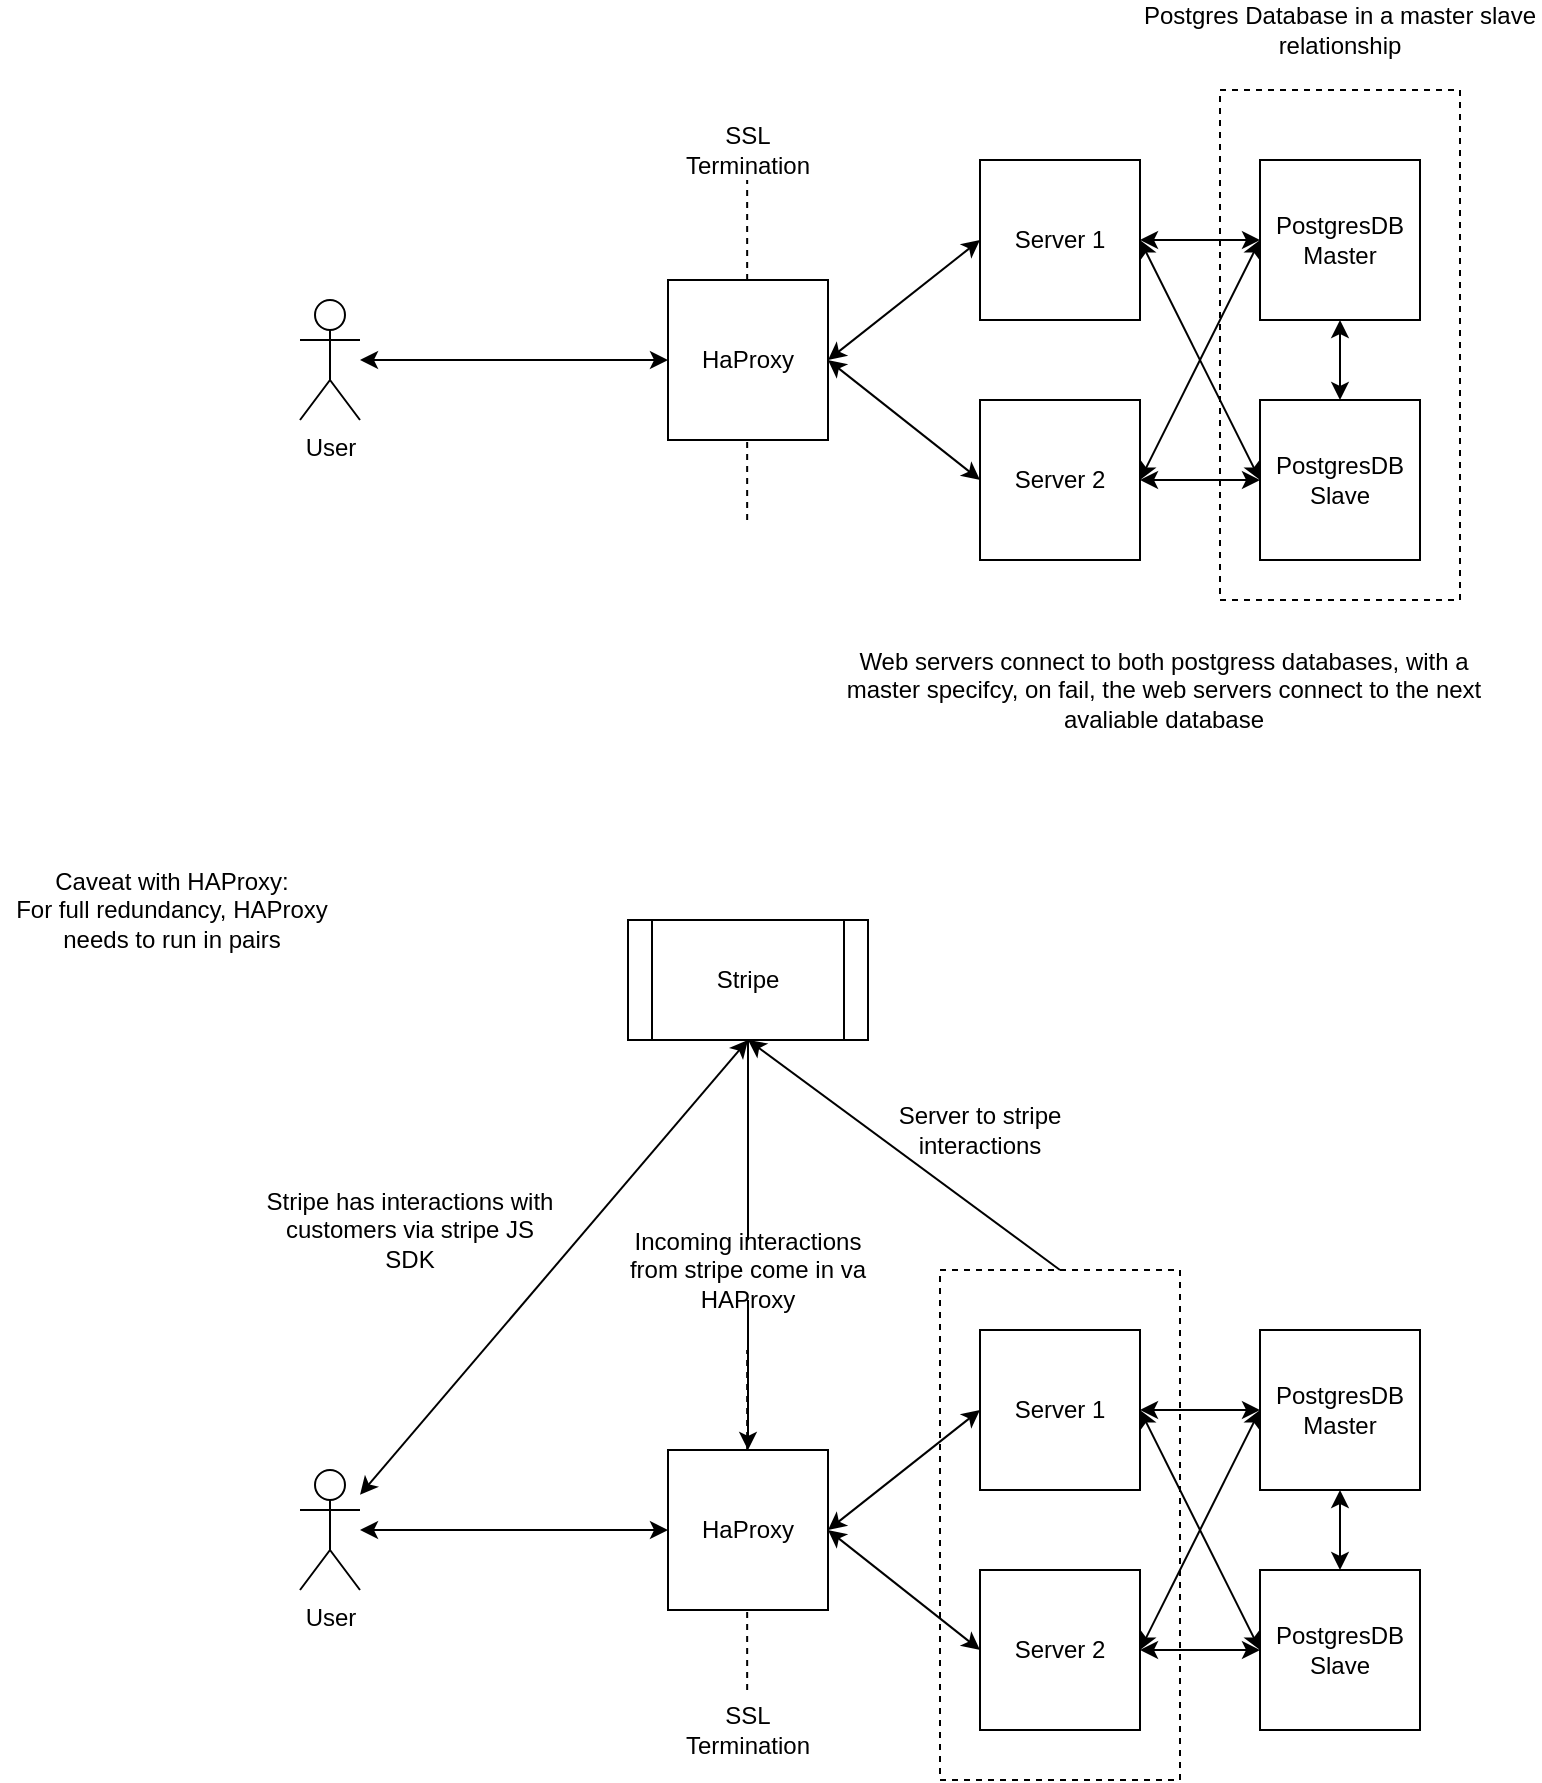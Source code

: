 <mxfile version="24.7.14">
  <diagram name="Page-1" id="KPk57_ptNWIrNSPmT6OU">
    <mxGraphModel dx="1195" dy="628" grid="1" gridSize="10" guides="1" tooltips="1" connect="1" arrows="1" fold="1" page="1" pageScale="1" pageWidth="827" pageHeight="1169" math="0" shadow="0">
      <root>
        <mxCell id="0" />
        <mxCell id="1" parent="0" />
        <mxCell id="LF-yFiG6YkYiWmJkr-Sb-19" value="" style="rounded=0;whiteSpace=wrap;html=1;fillColor=none;dashed=1;" vertex="1" parent="1">
          <mxGeometry x="610" y="65" width="120" height="255" as="geometry" />
        </mxCell>
        <mxCell id="LF-yFiG6YkYiWmJkr-Sb-18" value="" style="endArrow=none;dashed=1;html=1;rounded=0;" edge="1" parent="1">
          <mxGeometry width="50" height="50" relative="1" as="geometry">
            <mxPoint x="373.58" y="280" as="sourcePoint" />
            <mxPoint x="373.58" y="110" as="targetPoint" />
          </mxGeometry>
        </mxCell>
        <mxCell id="LF-yFiG6YkYiWmJkr-Sb-2" value="&lt;div&gt;HaProxy&lt;/div&gt;" style="whiteSpace=wrap;html=1;aspect=fixed;" vertex="1" parent="1">
          <mxGeometry x="334" y="160" width="80" height="80" as="geometry" />
        </mxCell>
        <mxCell id="LF-yFiG6YkYiWmJkr-Sb-3" value="Server 1" style="whiteSpace=wrap;html=1;aspect=fixed;" vertex="1" parent="1">
          <mxGeometry x="490" y="100" width="80" height="80" as="geometry" />
        </mxCell>
        <mxCell id="LF-yFiG6YkYiWmJkr-Sb-4" value="&lt;div&gt;Server 2&lt;/div&gt;" style="whiteSpace=wrap;html=1;aspect=fixed;" vertex="1" parent="1">
          <mxGeometry x="490" y="220" width="80" height="80" as="geometry" />
        </mxCell>
        <mxCell id="LF-yFiG6YkYiWmJkr-Sb-5" value="&lt;div&gt;PostgresDB&lt;/div&gt;&lt;div&gt;Master&lt;br&gt;&lt;/div&gt;" style="whiteSpace=wrap;html=1;aspect=fixed;" vertex="1" parent="1">
          <mxGeometry x="630" y="100" width="80" height="80" as="geometry" />
        </mxCell>
        <mxCell id="LF-yFiG6YkYiWmJkr-Sb-6" value="&lt;div&gt;PostgresDB&lt;/div&gt;&lt;div&gt;Slave&lt;br&gt;&lt;/div&gt;" style="whiteSpace=wrap;html=1;aspect=fixed;" vertex="1" parent="1">
          <mxGeometry x="630" y="220" width="80" height="80" as="geometry" />
        </mxCell>
        <mxCell id="LF-yFiG6YkYiWmJkr-Sb-8" value="" style="endArrow=classic;startArrow=classic;html=1;rounded=0;entryX=0;entryY=0.5;entryDx=0;entryDy=0;exitX=1;exitY=0.5;exitDx=0;exitDy=0;" edge="1" parent="1" source="LF-yFiG6YkYiWmJkr-Sb-2" target="LF-yFiG6YkYiWmJkr-Sb-3">
          <mxGeometry width="50" height="50" relative="1" as="geometry">
            <mxPoint x="510" y="300" as="sourcePoint" />
            <mxPoint x="560" y="250" as="targetPoint" />
          </mxGeometry>
        </mxCell>
        <mxCell id="LF-yFiG6YkYiWmJkr-Sb-10" value="" style="endArrow=classic;startArrow=classic;html=1;rounded=0;exitX=1;exitY=0.5;exitDx=0;exitDy=0;entryX=0;entryY=0.5;entryDx=0;entryDy=0;" edge="1" parent="1" source="LF-yFiG6YkYiWmJkr-Sb-2" target="LF-yFiG6YkYiWmJkr-Sb-4">
          <mxGeometry width="50" height="50" relative="1" as="geometry">
            <mxPoint x="510" y="300" as="sourcePoint" />
            <mxPoint x="560" y="250" as="targetPoint" />
          </mxGeometry>
        </mxCell>
        <mxCell id="LF-yFiG6YkYiWmJkr-Sb-11" value="" style="endArrow=classic;startArrow=classic;html=1;rounded=0;entryX=0;entryY=0.5;entryDx=0;entryDy=0;exitX=1;exitY=0.5;exitDx=0;exitDy=0;" edge="1" parent="1" source="LF-yFiG6YkYiWmJkr-Sb-3" target="LF-yFiG6YkYiWmJkr-Sb-5">
          <mxGeometry width="50" height="50" relative="1" as="geometry">
            <mxPoint x="710" y="280" as="sourcePoint" />
            <mxPoint x="760" y="230" as="targetPoint" />
          </mxGeometry>
        </mxCell>
        <mxCell id="LF-yFiG6YkYiWmJkr-Sb-12" value="" style="endArrow=classic;startArrow=classic;html=1;rounded=0;entryX=0;entryY=0.5;entryDx=0;entryDy=0;exitX=1;exitY=0.5;exitDx=0;exitDy=0;" edge="1" parent="1" source="LF-yFiG6YkYiWmJkr-Sb-4" target="LF-yFiG6YkYiWmJkr-Sb-5">
          <mxGeometry width="50" height="50" relative="1" as="geometry">
            <mxPoint x="630" y="290" as="sourcePoint" />
            <mxPoint x="680" y="240" as="targetPoint" />
          </mxGeometry>
        </mxCell>
        <mxCell id="LF-yFiG6YkYiWmJkr-Sb-13" value="" style="endArrow=classic;startArrow=classic;html=1;rounded=0;entryX=0.5;entryY=1;entryDx=0;entryDy=0;exitX=0.5;exitY=0;exitDx=0;exitDy=0;" edge="1" parent="1" source="LF-yFiG6YkYiWmJkr-Sb-6" target="LF-yFiG6YkYiWmJkr-Sb-5">
          <mxGeometry width="50" height="50" relative="1" as="geometry">
            <mxPoint x="630" y="290" as="sourcePoint" />
            <mxPoint x="680" y="240" as="targetPoint" />
          </mxGeometry>
        </mxCell>
        <mxCell id="LF-yFiG6YkYiWmJkr-Sb-14" value="User" style="shape=umlActor;verticalLabelPosition=bottom;verticalAlign=top;html=1;outlineConnect=0;" vertex="1" parent="1">
          <mxGeometry x="150" y="170" width="30" height="60" as="geometry" />
        </mxCell>
        <mxCell id="LF-yFiG6YkYiWmJkr-Sb-15" value="" style="endArrow=classic;startArrow=classic;html=1;rounded=0;entryX=0;entryY=0.5;entryDx=0;entryDy=0;" edge="1" parent="1" source="LF-yFiG6YkYiWmJkr-Sb-14" target="LF-yFiG6YkYiWmJkr-Sb-2">
          <mxGeometry width="50" height="50" relative="1" as="geometry">
            <mxPoint x="380" y="250" as="sourcePoint" />
            <mxPoint x="430" y="200" as="targetPoint" />
          </mxGeometry>
        </mxCell>
        <mxCell id="LF-yFiG6YkYiWmJkr-Sb-17" value="SSL Termination" style="text;html=1;align=center;verticalAlign=middle;whiteSpace=wrap;rounded=0;" vertex="1" parent="1">
          <mxGeometry x="344" y="80" width="60" height="30" as="geometry" />
        </mxCell>
        <mxCell id="LF-yFiG6YkYiWmJkr-Sb-20" value="Postgres Database in a master slave relationship" style="text;html=1;align=center;verticalAlign=middle;whiteSpace=wrap;rounded=0;" vertex="1" parent="1">
          <mxGeometry x="570" y="20" width="200" height="30" as="geometry" />
        </mxCell>
        <mxCell id="LF-yFiG6YkYiWmJkr-Sb-21" value="&lt;div&gt;Caveat with HAProxy: &lt;br&gt;&lt;/div&gt;&lt;div&gt;For full redundancy, HAProxy needs to run in pairs&lt;br&gt;&lt;/div&gt;" style="text;html=1;align=center;verticalAlign=middle;whiteSpace=wrap;rounded=0;" vertex="1" parent="1">
          <mxGeometry y="460" width="172" height="30" as="geometry" />
        </mxCell>
        <mxCell id="LF-yFiG6YkYiWmJkr-Sb-23" value="" style="endArrow=classic;startArrow=classic;html=1;rounded=0;entryX=1;entryY=0.5;entryDx=0;entryDy=0;exitX=0;exitY=0.5;exitDx=0;exitDy=0;" edge="1" parent="1" source="LF-yFiG6YkYiWmJkr-Sb-6" target="LF-yFiG6YkYiWmJkr-Sb-3">
          <mxGeometry width="50" height="50" relative="1" as="geometry">
            <mxPoint x="570" y="60" as="sourcePoint" />
            <mxPoint x="650" y="190" as="targetPoint" />
          </mxGeometry>
        </mxCell>
        <mxCell id="LF-yFiG6YkYiWmJkr-Sb-24" value="" style="endArrow=classic;startArrow=classic;html=1;rounded=0;exitX=1;exitY=0.5;exitDx=0;exitDy=0;entryX=0;entryY=0.5;entryDx=0;entryDy=0;" edge="1" parent="1" source="LF-yFiG6YkYiWmJkr-Sb-4" target="LF-yFiG6YkYiWmJkr-Sb-6">
          <mxGeometry width="50" height="50" relative="1" as="geometry">
            <mxPoint x="600" y="240" as="sourcePoint" />
            <mxPoint x="650" y="190" as="targetPoint" />
          </mxGeometry>
        </mxCell>
        <mxCell id="LF-yFiG6YkYiWmJkr-Sb-50" value="" style="rounded=0;whiteSpace=wrap;html=1;fillColor=none;dashed=1;" vertex="1" parent="1">
          <mxGeometry x="470" y="655" width="120" height="255" as="geometry" />
        </mxCell>
        <mxCell id="LF-yFiG6YkYiWmJkr-Sb-51" value="" style="endArrow=none;dashed=1;html=1;rounded=0;" edge="1" parent="1">
          <mxGeometry width="50" height="50" relative="1" as="geometry">
            <mxPoint x="373.58" y="865" as="sourcePoint" />
            <mxPoint x="373.58" y="695" as="targetPoint" />
          </mxGeometry>
        </mxCell>
        <mxCell id="LF-yFiG6YkYiWmJkr-Sb-52" value="&lt;div&gt;HaProxy&lt;/div&gt;" style="whiteSpace=wrap;html=1;aspect=fixed;" vertex="1" parent="1">
          <mxGeometry x="334" y="745" width="80" height="80" as="geometry" />
        </mxCell>
        <mxCell id="LF-yFiG6YkYiWmJkr-Sb-53" value="Server 1" style="whiteSpace=wrap;html=1;aspect=fixed;" vertex="1" parent="1">
          <mxGeometry x="490" y="685" width="80" height="80" as="geometry" />
        </mxCell>
        <mxCell id="LF-yFiG6YkYiWmJkr-Sb-54" value="&lt;div&gt;Server 2&lt;/div&gt;" style="whiteSpace=wrap;html=1;aspect=fixed;" vertex="1" parent="1">
          <mxGeometry x="490" y="805" width="80" height="80" as="geometry" />
        </mxCell>
        <mxCell id="LF-yFiG6YkYiWmJkr-Sb-55" value="&lt;div&gt;PostgresDB&lt;/div&gt;&lt;div&gt;Master&lt;br&gt;&lt;/div&gt;" style="whiteSpace=wrap;html=1;aspect=fixed;" vertex="1" parent="1">
          <mxGeometry x="630" y="685" width="80" height="80" as="geometry" />
        </mxCell>
        <mxCell id="LF-yFiG6YkYiWmJkr-Sb-56" value="&lt;div&gt;PostgresDB&lt;/div&gt;&lt;div&gt;Slave&lt;br&gt;&lt;/div&gt;" style="whiteSpace=wrap;html=1;aspect=fixed;" vertex="1" parent="1">
          <mxGeometry x="630" y="805" width="80" height="80" as="geometry" />
        </mxCell>
        <mxCell id="LF-yFiG6YkYiWmJkr-Sb-57" value="" style="endArrow=classic;startArrow=classic;html=1;rounded=0;entryX=0;entryY=0.5;entryDx=0;entryDy=0;exitX=1;exitY=0.5;exitDx=0;exitDy=0;" edge="1" parent="1" source="LF-yFiG6YkYiWmJkr-Sb-52" target="LF-yFiG6YkYiWmJkr-Sb-53">
          <mxGeometry width="50" height="50" relative="1" as="geometry">
            <mxPoint x="510" y="885" as="sourcePoint" />
            <mxPoint x="560" y="835" as="targetPoint" />
          </mxGeometry>
        </mxCell>
        <mxCell id="LF-yFiG6YkYiWmJkr-Sb-58" value="" style="endArrow=classic;startArrow=classic;html=1;rounded=0;exitX=1;exitY=0.5;exitDx=0;exitDy=0;entryX=0;entryY=0.5;entryDx=0;entryDy=0;" edge="1" parent="1" source="LF-yFiG6YkYiWmJkr-Sb-52" target="LF-yFiG6YkYiWmJkr-Sb-54">
          <mxGeometry width="50" height="50" relative="1" as="geometry">
            <mxPoint x="510" y="885" as="sourcePoint" />
            <mxPoint x="560" y="835" as="targetPoint" />
          </mxGeometry>
        </mxCell>
        <mxCell id="LF-yFiG6YkYiWmJkr-Sb-59" value="" style="endArrow=classic;startArrow=classic;html=1;rounded=0;entryX=0;entryY=0.5;entryDx=0;entryDy=0;exitX=1;exitY=0.5;exitDx=0;exitDy=0;" edge="1" parent="1" source="LF-yFiG6YkYiWmJkr-Sb-53" target="LF-yFiG6YkYiWmJkr-Sb-55">
          <mxGeometry width="50" height="50" relative="1" as="geometry">
            <mxPoint x="710" y="865" as="sourcePoint" />
            <mxPoint x="760" y="815" as="targetPoint" />
          </mxGeometry>
        </mxCell>
        <mxCell id="LF-yFiG6YkYiWmJkr-Sb-60" value="" style="endArrow=classic;startArrow=classic;html=1;rounded=0;entryX=0;entryY=0.5;entryDx=0;entryDy=0;exitX=1;exitY=0.5;exitDx=0;exitDy=0;" edge="1" parent="1" source="LF-yFiG6YkYiWmJkr-Sb-54" target="LF-yFiG6YkYiWmJkr-Sb-55">
          <mxGeometry width="50" height="50" relative="1" as="geometry">
            <mxPoint x="630" y="875" as="sourcePoint" />
            <mxPoint x="680" y="825" as="targetPoint" />
          </mxGeometry>
        </mxCell>
        <mxCell id="LF-yFiG6YkYiWmJkr-Sb-61" value="" style="endArrow=classic;startArrow=classic;html=1;rounded=0;entryX=0.5;entryY=1;entryDx=0;entryDy=0;exitX=0.5;exitY=0;exitDx=0;exitDy=0;" edge="1" parent="1" source="LF-yFiG6YkYiWmJkr-Sb-56" target="LF-yFiG6YkYiWmJkr-Sb-55">
          <mxGeometry width="50" height="50" relative="1" as="geometry">
            <mxPoint x="630" y="875" as="sourcePoint" />
            <mxPoint x="680" y="825" as="targetPoint" />
          </mxGeometry>
        </mxCell>
        <mxCell id="LF-yFiG6YkYiWmJkr-Sb-62" value="User" style="shape=umlActor;verticalLabelPosition=bottom;verticalAlign=top;html=1;outlineConnect=0;" vertex="1" parent="1">
          <mxGeometry x="150" y="755" width="30" height="60" as="geometry" />
        </mxCell>
        <mxCell id="LF-yFiG6YkYiWmJkr-Sb-63" value="" style="endArrow=classic;startArrow=classic;html=1;rounded=0;entryX=0;entryY=0.5;entryDx=0;entryDy=0;" edge="1" parent="1" source="LF-yFiG6YkYiWmJkr-Sb-62" target="LF-yFiG6YkYiWmJkr-Sb-52">
          <mxGeometry width="50" height="50" relative="1" as="geometry">
            <mxPoint x="380" y="835" as="sourcePoint" />
            <mxPoint x="430" y="785" as="targetPoint" />
          </mxGeometry>
        </mxCell>
        <mxCell id="LF-yFiG6YkYiWmJkr-Sb-64" value="SSL Termination" style="text;html=1;align=center;verticalAlign=middle;whiteSpace=wrap;rounded=0;" vertex="1" parent="1">
          <mxGeometry x="344" y="870" width="60" height="30" as="geometry" />
        </mxCell>
        <mxCell id="LF-yFiG6YkYiWmJkr-Sb-67" value="" style="endArrow=classic;startArrow=classic;html=1;rounded=0;entryX=1;entryY=0.5;entryDx=0;entryDy=0;exitX=0;exitY=0.5;exitDx=0;exitDy=0;" edge="1" parent="1" source="LF-yFiG6YkYiWmJkr-Sb-56" target="LF-yFiG6YkYiWmJkr-Sb-53">
          <mxGeometry width="50" height="50" relative="1" as="geometry">
            <mxPoint x="570" y="645" as="sourcePoint" />
            <mxPoint x="650" y="775" as="targetPoint" />
          </mxGeometry>
        </mxCell>
        <mxCell id="LF-yFiG6YkYiWmJkr-Sb-68" value="" style="endArrow=classic;startArrow=classic;html=1;rounded=0;exitX=1;exitY=0.5;exitDx=0;exitDy=0;entryX=0;entryY=0.5;entryDx=0;entryDy=0;" edge="1" parent="1" source="LF-yFiG6YkYiWmJkr-Sb-54" target="LF-yFiG6YkYiWmJkr-Sb-56">
          <mxGeometry width="50" height="50" relative="1" as="geometry">
            <mxPoint x="600" y="825" as="sourcePoint" />
            <mxPoint x="650" y="775" as="targetPoint" />
          </mxGeometry>
        </mxCell>
        <mxCell id="LF-yFiG6YkYiWmJkr-Sb-77" style="edgeStyle=orthogonalEdgeStyle;rounded=0;orthogonalLoop=1;jettySize=auto;html=1;entryX=0.5;entryY=0;entryDx=0;entryDy=0;" edge="1" parent="1" source="LF-yFiG6YkYiWmJkr-Sb-75" target="LF-yFiG6YkYiWmJkr-Sb-52">
          <mxGeometry relative="1" as="geometry" />
        </mxCell>
        <mxCell id="LF-yFiG6YkYiWmJkr-Sb-69" value="Stripe" style="shape=process;whiteSpace=wrap;html=1;backgroundOutline=1;" vertex="1" parent="1">
          <mxGeometry x="314" y="480" width="120" height="60" as="geometry" />
        </mxCell>
        <mxCell id="LF-yFiG6YkYiWmJkr-Sb-71" value="" style="endArrow=classic;startArrow=classic;html=1;rounded=0;entryX=0.5;entryY=1;entryDx=0;entryDy=0;" edge="1" parent="1" source="LF-yFiG6YkYiWmJkr-Sb-62" target="LF-yFiG6YkYiWmJkr-Sb-69">
          <mxGeometry width="50" height="50" relative="1" as="geometry">
            <mxPoint x="490" y="600" as="sourcePoint" />
            <mxPoint x="540" y="550" as="targetPoint" />
          </mxGeometry>
        </mxCell>
        <mxCell id="LF-yFiG6YkYiWmJkr-Sb-72" value="Stripe has interactions with customers via stripe JS SDK" style="text;html=1;align=center;verticalAlign=middle;whiteSpace=wrap;rounded=0;" vertex="1" parent="1">
          <mxGeometry x="130" y="620" width="150" height="30" as="geometry" />
        </mxCell>
        <mxCell id="LF-yFiG6YkYiWmJkr-Sb-78" value="" style="edgeStyle=orthogonalEdgeStyle;rounded=0;orthogonalLoop=1;jettySize=auto;html=1;entryX=0.5;entryY=0;entryDx=0;entryDy=0;endArrow=none;endFill=0;" edge="1" parent="1" source="LF-yFiG6YkYiWmJkr-Sb-69" target="LF-yFiG6YkYiWmJkr-Sb-75">
          <mxGeometry relative="1" as="geometry">
            <mxPoint x="374" y="540" as="sourcePoint" />
            <mxPoint x="374" y="745" as="targetPoint" />
          </mxGeometry>
        </mxCell>
        <mxCell id="LF-yFiG6YkYiWmJkr-Sb-75" value="Incoming interactions from stripe come in va HAProxy" style="text;html=1;align=center;verticalAlign=middle;whiteSpace=wrap;rounded=0;" vertex="1" parent="1">
          <mxGeometry x="311" y="640" width="126" height="30" as="geometry" />
        </mxCell>
        <mxCell id="LF-yFiG6YkYiWmJkr-Sb-79" value="" style="endArrow=classic;html=1;rounded=0;entryX=0.5;entryY=1;entryDx=0;entryDy=0;exitX=0.5;exitY=0;exitDx=0;exitDy=0;" edge="1" parent="1" source="LF-yFiG6YkYiWmJkr-Sb-50" target="LF-yFiG6YkYiWmJkr-Sb-69">
          <mxGeometry width="50" height="50" relative="1" as="geometry">
            <mxPoint x="640" y="720" as="sourcePoint" />
            <mxPoint x="690" y="670" as="targetPoint" />
          </mxGeometry>
        </mxCell>
        <mxCell id="LF-yFiG6YkYiWmJkr-Sb-80" value="Server to stripe interactions" style="text;html=1;align=center;verticalAlign=middle;whiteSpace=wrap;rounded=0;" vertex="1" parent="1">
          <mxGeometry x="430" y="570" width="120" height="30" as="geometry" />
        </mxCell>
        <mxCell id="LF-yFiG6YkYiWmJkr-Sb-81" value="Web servers connect to both postgress databases, with a master specifcy, on fail, the web servers connect to the next avaliable database" style="text;html=1;align=center;verticalAlign=middle;whiteSpace=wrap;rounded=0;" vertex="1" parent="1">
          <mxGeometry x="414" y="350" width="336" height="30" as="geometry" />
        </mxCell>
      </root>
    </mxGraphModel>
  </diagram>
</mxfile>

